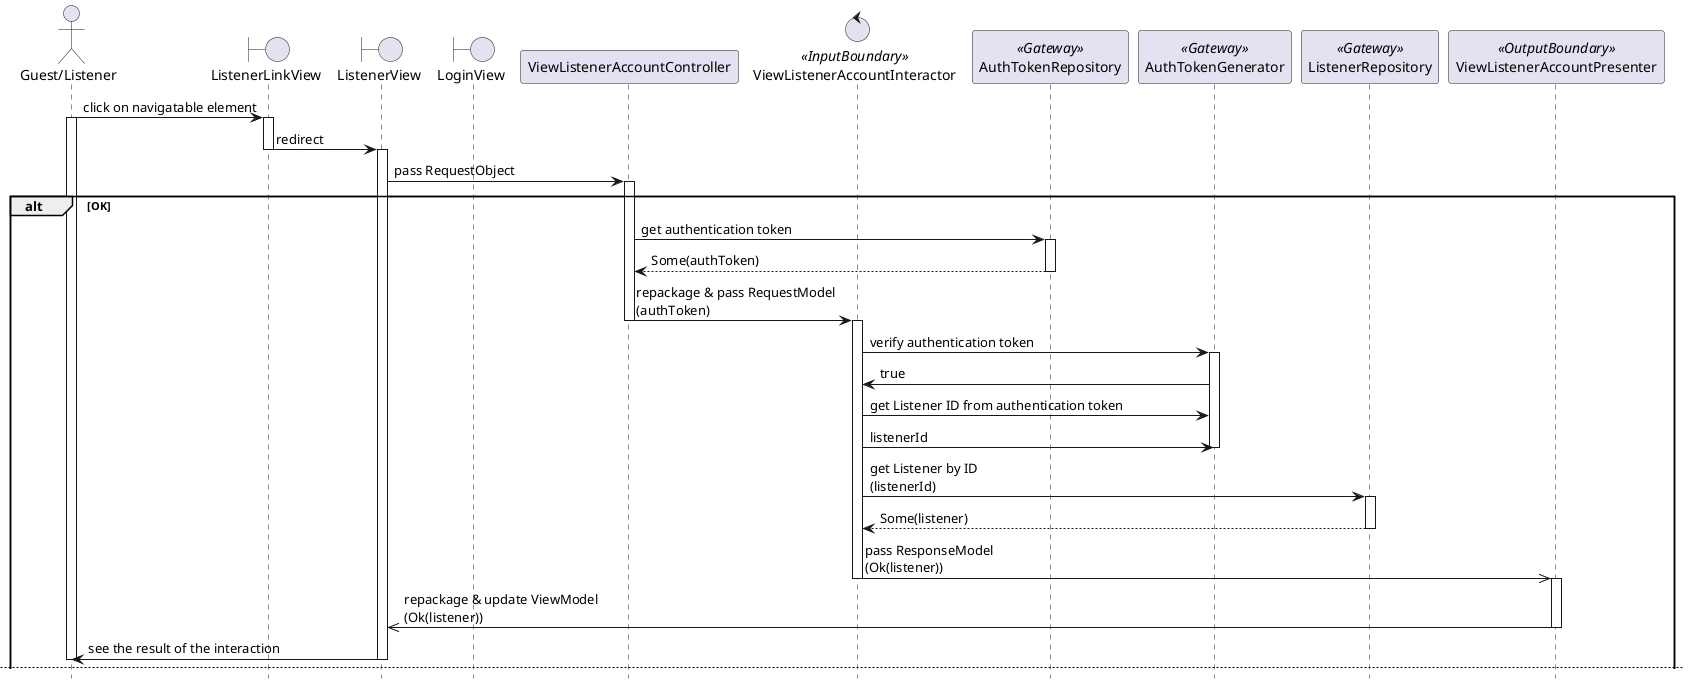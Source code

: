 @startuml

hide footbox
skinparam BackgroundColor transparent

actor "Guest/Listener"
boundary ListenerLinkView
boundary ListenerView
boundary LoginView
participant ViewListenerAccountController
control ViewListenerAccountInteractor <<InputBoundary>>
participant AuthTokenRepository <<Gateway>>
participant AuthTokenGenerator <<Gateway>>
participant ListenerRepository <<Gateway>>
participant ViewListenerAccountPresenter <<OutputBoundary>>

"Guest/Listener" -> ListenerLinkView: click on navigatable element
activate "Guest/Listener"
activate ListenerLinkView

ListenerLinkView -> ListenerView: redirect
deactivate ListenerLinkView
activate ListenerView

ListenerView -> ViewListenerAccountController: pass RequestObject
activate ViewListenerAccountController
    
alt OK
    ViewListenerAccountController -> AuthTokenRepository: get authentication token
    activate AuthTokenRepository
    return Some(authToken)
    deactivate AuthTokenRepository

    ViewListenerAccountController -> ViewListenerAccountInteractor: repackage & pass RequestModel\n(authToken)
    deactivate ViewListenerAccountController
    activate ViewListenerAccountInteractor

    ViewListenerAccountInteractor -> AuthTokenGenerator: verify authentication token
    activate AuthTokenGenerator
    ViewListenerAccountInteractor <- AuthTokenGenerator: true
    ViewListenerAccountInteractor -> AuthTokenGenerator: get Listener ID from authentication token
    ViewListenerAccountInteractor -> AuthTokenGenerator: listenerId
    deactivate AuthTokenGenerator

    ViewListenerAccountInteractor -> ListenerRepository: get Listener by ID\n(listenerId)
    activate ListenerRepository
    return Some(listener)
    deactivate ListenerRepository

    ViewListenerAccountInteractor ->> ViewListenerAccountPresenter: pass ResponseModel\n(Ok(listener))
    deactivate ViewListenerAccountInteractor
    activate ViewListenerAccountPresenter

    ViewListenerAccountPresenter ->> ListenerView: repackage & update ViewModel\n(Ok(listener))
    deactivate ViewListenerAccountPresenter

    ListenerView -> "Guest/Listener": see the result of the interaction
    deactivate ListenerView
    deactivate "Guest/Listener"
    
    newpage

else Error: Authentication token not found
    ViewListenerAccountController -> AuthTokenRepository: get authentication token
    activate ViewListenerAccountController
    activate "Guest/Listener"
    activate ListenerView
    activate AuthTokenRepository
    return None
    deactivate AuthTokenRepository

    ViewListenerAccountController -> LoginView: redirect
    deactivate ListenerView
    deactivate ViewListenerAccountController
    activate LoginView

    LoginView -> "Guest/Listener": see the result of the interaction
    deactivate LoginView
    deactivate "Guest/Listener"
    
else Error: Authentication token invalid
    ViewListenerAccountController -> AuthTokenRepository: get authentication token
    activate ViewListenerAccountController
    activate "Guest/Listener"
    activate ListenerView
    activate AuthTokenRepository
    return Some(authToken)
    deactivate AuthTokenRepository

    ViewListenerAccountController -> ViewListenerAccountInteractor: repackage & pass RequestModel\n(authToken, listenerId)
    deactivate ViewListenerAccountController
    activate ViewListenerAccountInteractor

    ViewListenerAccountInteractor -> AuthTokenGenerator: verify authentication token
    activate AuthTokenGenerator
    return false
    deactivate AuthTokenGenerator

    ViewListenerAccountInteractor ->> ViewListenerAccountPresenter: pass ResponseModel\n(Err(AuthTokenInvalid))
    deactivate ViewListenerAccountInteractor
    activate ViewListenerAccountPresenter

    ViewListenerAccountPresenter ->> ListenerView: repackage & update ViewModel\n(Err(AuthTokenInvalid))
    deactivate ViewListenerAccountPresenter

    ListenerView -> LoginView: redirect
    deactivate ListenerView
    activate LoginView

    LoginView -> "Guest/Listener": see the result of the interaction
    deactivate LoginView
    deactivate "Guest/Listener"
    newpage

else Error: Listener not found
    ViewListenerAccountController -> AuthTokenRepository: get authentication token
    activate ViewListenerAccountController
    activate "Guest/Listener"
    activate ListenerView
    activate AuthTokenRepository
    return Some(authToken)
    deactivate AuthTokenRepository

    ViewListenerAccountController -> ViewListenerAccountInteractor: repackage & pass RequestModel\n(authToken, listenerId)
    deactivate ViewListenerAccountController
    activate ViewListenerAccountInteractor

    ViewListenerAccountInteractor -> AuthTokenGenerator: verify authentication token
    activate AuthTokenGenerator
    return true
    deactivate AuthTokenGenerator

    ViewListenerAccountInteractor -> ListenerRepository: get Listener by ID\n(listenerId)
    activate ListenerRepository
    return None
    deactivate ListenerRepository

    ViewListenerAccountInteractor ->> ViewListenerAccountPresenter: pass ResponseModel\n(Err(ListenerNotFound))
    deactivate ViewListenerAccountInteractor
    activate ViewListenerAccountPresenter

    ViewListenerAccountPresenter ->> ListenerView: repackage & update ViewModel\n(Err(ListenerNotFound))
    deactivate ViewListenerAccountPresenter

    ListenerView -> "Guest/Listener": see the result of the interaction
    deactivate ListenerView
    deactivate "Guest/Listener"
    
end

@enduml
